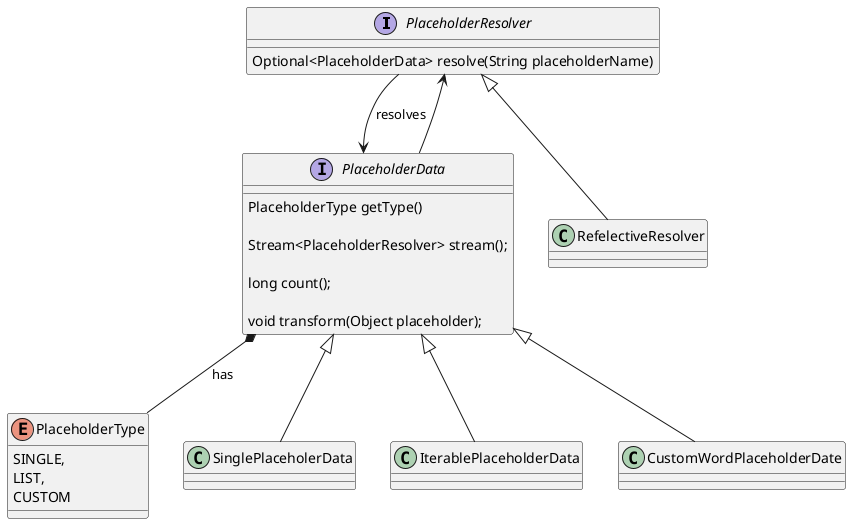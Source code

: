 @startuml

interface PlaceholderResolver {
    Optional<PlaceholderData> resolve(String placeholderName)
}

interface PlaceholderData {

    PlaceholderType getType()

    Stream<PlaceholderResolver> stream();

    long count();

    void transform(Object placeholder);

}

enum PlaceholderType {
    SINGLE,
    LIST,
    CUSTOM
}

PlaceholderData *-- PlaceholderType : has

PlaceholderResolver --> PlaceholderData : resolves
PlaceholderData --> PlaceholderResolver

class RefelectiveResolver {
}

PlaceholderResolver <|-- RefelectiveResolver

class SinglePlaceholerData {
}

class IterablePlaceholderData {

}

class CustomWordPlaceholderDate {

}

PlaceholderData <|-- SinglePlaceholerData
PlaceholderData <|-- IterablePlaceholderData
PlaceholderData <|-- CustomWordPlaceholderDate

@enduml